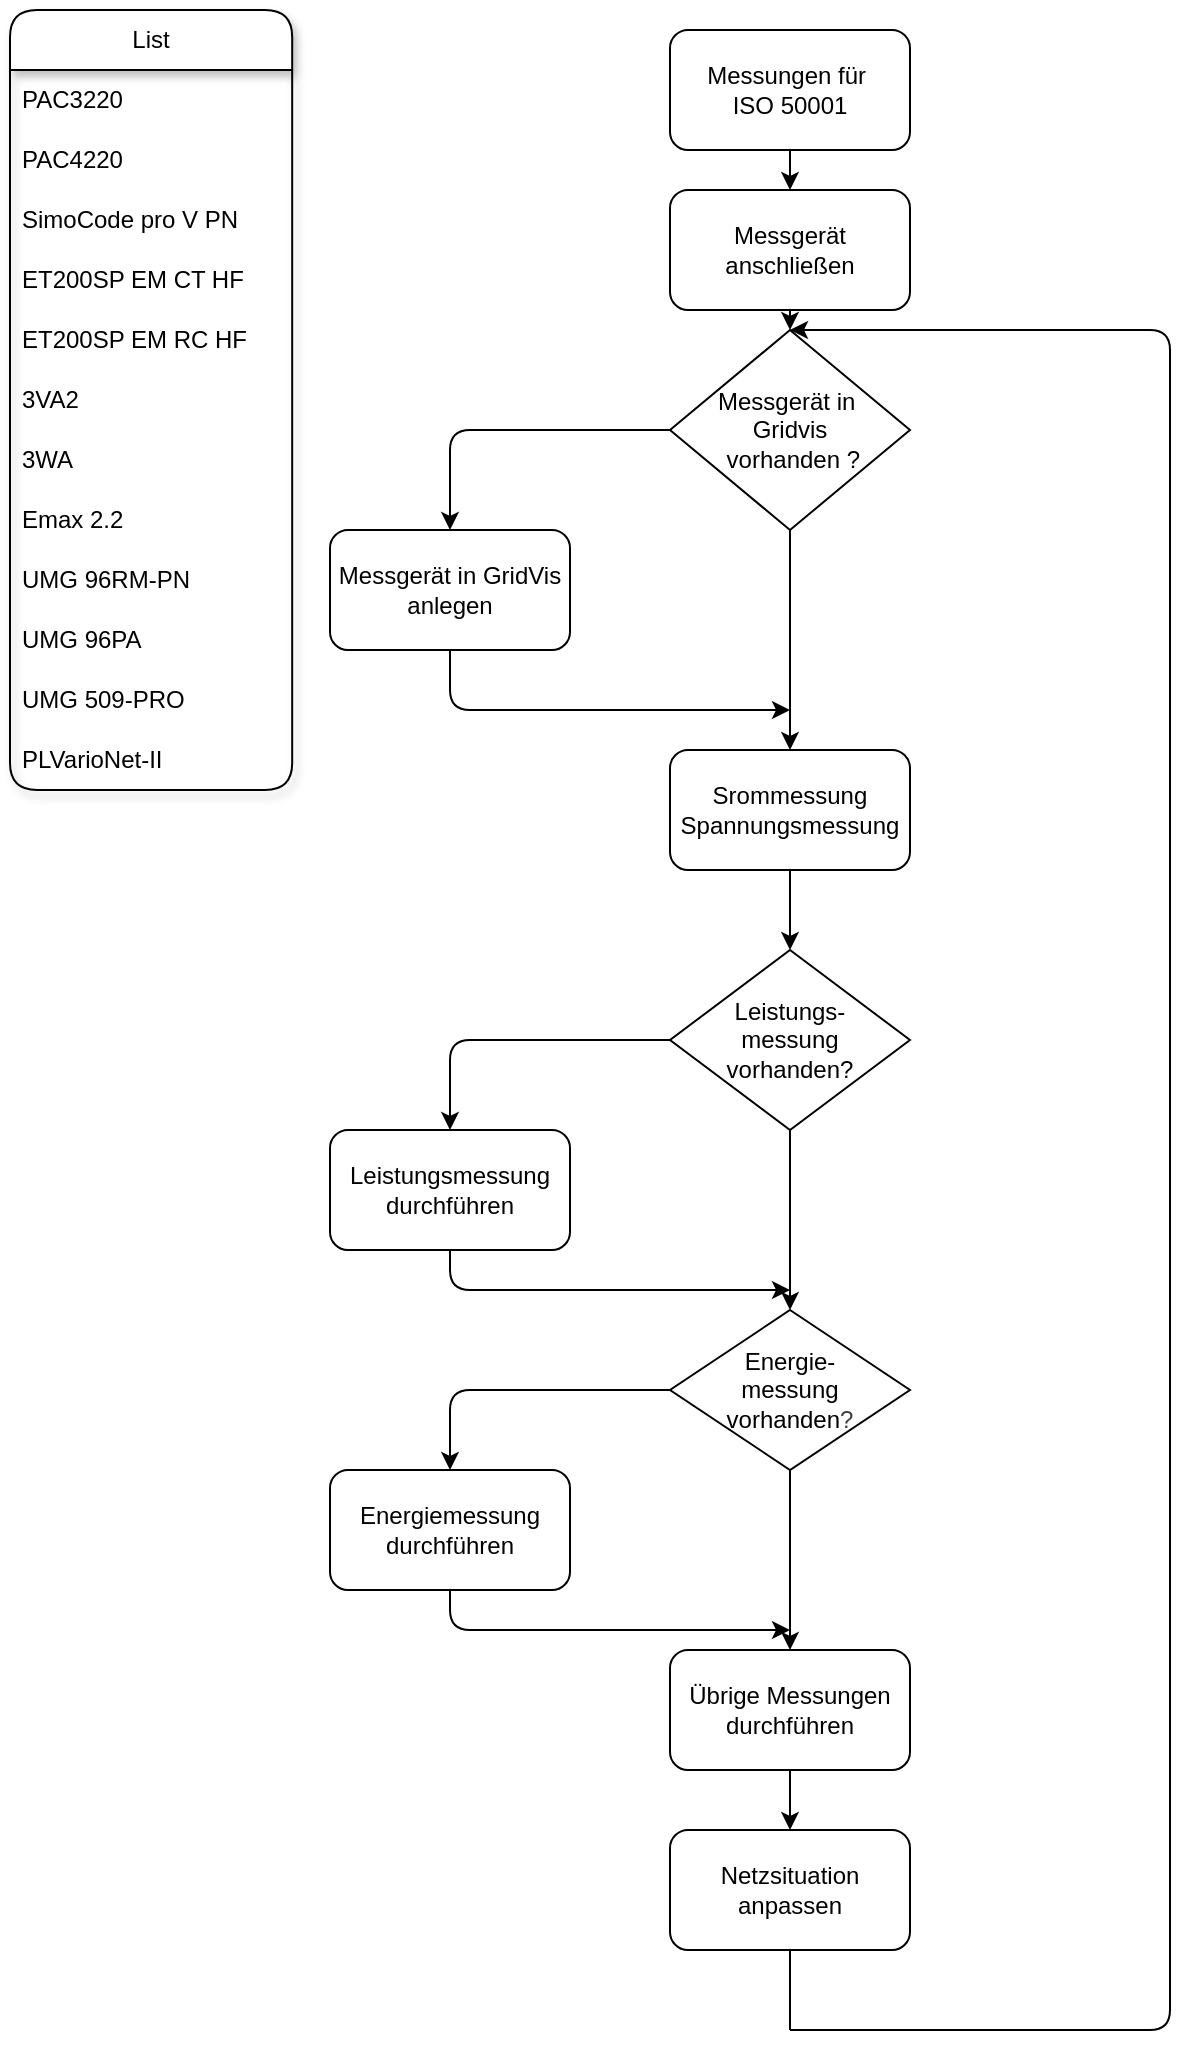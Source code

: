 <mxfile>
    <diagram id="4eLtooiQfZ8Az5qQMPbC" name="Page-1">
        <mxGraphModel dx="1426" dy="921" grid="1" gridSize="10" guides="1" tooltips="1" connect="1" arrows="1" fold="1" page="1" pageScale="1" pageWidth="850" pageHeight="1100" background="#ffffff" math="0" shadow="0">
            <root>
                <mxCell id="0"/>
                <mxCell id="1" parent="0"/>
                <mxCell id="10" style="edgeStyle=none;html=1;exitX=0.5;exitY=1;exitDx=0;exitDy=0;entryX=0.5;entryY=0;entryDx=0;entryDy=0;" edge="1" parent="1" source="2" target="3">
                    <mxGeometry relative="1" as="geometry"/>
                </mxCell>
                <mxCell id="2" value="Messungen für&amp;nbsp;&lt;div&gt;ISO 50001&lt;/div&gt;" style="rounded=1;whiteSpace=wrap;html=1;" vertex="1" parent="1">
                    <mxGeometry x="350" y="40" width="120" height="60" as="geometry"/>
                </mxCell>
                <mxCell id="9" style="edgeStyle=none;html=1;exitX=0.5;exitY=1;exitDx=0;exitDy=0;entryX=0.5;entryY=0;entryDx=0;entryDy=0;" edge="1" parent="1" source="3" target="4">
                    <mxGeometry relative="1" as="geometry"/>
                </mxCell>
                <mxCell id="3" value="Messgerät anschließen" style="rounded=1;whiteSpace=wrap;html=1;" vertex="1" parent="1">
                    <mxGeometry x="350" y="120" width="120" height="60" as="geometry"/>
                </mxCell>
                <mxCell id="7" value="" style="edgeStyle=none;html=1;" edge="1" parent="1" source="4" target="6">
                    <mxGeometry relative="1" as="geometry"/>
                </mxCell>
                <mxCell id="8" style="edgeStyle=none;html=1;entryX=0.5;entryY=0;entryDx=0;entryDy=0;" edge="1" parent="1" source="4" target="5">
                    <mxGeometry relative="1" as="geometry">
                        <Array as="points">
                            <mxPoint x="240" y="240"/>
                        </Array>
                    </mxGeometry>
                </mxCell>
                <mxCell id="4" value="Messgerät in&amp;nbsp;&lt;div&gt;Gridvis&lt;/div&gt;&lt;div&gt;&amp;nbsp;vorhanden ?&lt;/div&gt;" style="rhombus;whiteSpace=wrap;html=1;" vertex="1" parent="1">
                    <mxGeometry x="350" y="190" width="120" height="100" as="geometry"/>
                </mxCell>
                <mxCell id="11" style="edgeStyle=none;html=1;exitX=0.5;exitY=1;exitDx=0;exitDy=0;" edge="1" parent="1" source="5">
                    <mxGeometry relative="1" as="geometry">
                        <mxPoint x="410" y="380" as="targetPoint"/>
                        <Array as="points">
                            <mxPoint x="240" y="380"/>
                        </Array>
                    </mxGeometry>
                </mxCell>
                <mxCell id="5" value="Messgerät in GridVis anlegen" style="rounded=1;whiteSpace=wrap;html=1;" vertex="1" parent="1">
                    <mxGeometry x="180" y="290" width="120" height="60" as="geometry"/>
                </mxCell>
                <mxCell id="13" style="edgeStyle=none;html=1;exitX=0.5;exitY=1;exitDx=0;exitDy=0;entryX=0.5;entryY=0;entryDx=0;entryDy=0;" edge="1" parent="1" source="6" target="14">
                    <mxGeometry relative="1" as="geometry">
                        <mxPoint x="410" y="480" as="targetPoint"/>
                    </mxGeometry>
                </mxCell>
                <mxCell id="6" value="Srommessung&lt;div&gt;Spannungsmessung&lt;/div&gt;" style="rounded=1;whiteSpace=wrap;html=1;" vertex="1" parent="1">
                    <mxGeometry x="350" y="400" width="120" height="60" as="geometry"/>
                </mxCell>
                <mxCell id="20" style="edgeStyle=none;html=1;entryX=0.5;entryY=0;entryDx=0;entryDy=0;" edge="1" parent="1" source="14" target="15">
                    <mxGeometry relative="1" as="geometry">
                        <Array as="points">
                            <mxPoint x="240" y="545"/>
                        </Array>
                    </mxGeometry>
                </mxCell>
                <mxCell id="24" value="" style="edgeStyle=none;html=1;" edge="1" parent="1" source="14" target="16">
                    <mxGeometry relative="1" as="geometry"/>
                </mxCell>
                <mxCell id="14" value="Leistungs-&lt;div&gt;messung&lt;/div&gt;&lt;div&gt;vorhanden?&lt;/div&gt;" style="rhombus;whiteSpace=wrap;html=1;" vertex="1" parent="1">
                    <mxGeometry x="350" y="500" width="120" height="90" as="geometry"/>
                </mxCell>
                <mxCell id="21" style="edgeStyle=none;html=1;exitX=0.5;exitY=1;exitDx=0;exitDy=0;entryX=0.5;entryY=0;entryDx=0;entryDy=0;" edge="1" parent="1">
                    <mxGeometry relative="1" as="geometry">
                        <mxPoint x="240" y="640" as="sourcePoint"/>
                        <mxPoint x="410" y="670" as="targetPoint"/>
                        <Array as="points">
                            <mxPoint x="240" y="670"/>
                        </Array>
                    </mxGeometry>
                </mxCell>
                <mxCell id="15" value="Leistungsmessung durchführen" style="rounded=1;whiteSpace=wrap;html=1;" vertex="1" parent="1">
                    <mxGeometry x="180" y="590" width="120" height="60" as="geometry"/>
                </mxCell>
                <mxCell id="22" style="edgeStyle=none;html=1;entryX=0.5;entryY=0;entryDx=0;entryDy=0;" edge="1" parent="1" source="16" target="17">
                    <mxGeometry relative="1" as="geometry">
                        <Array as="points">
                            <mxPoint x="240" y="720"/>
                        </Array>
                    </mxGeometry>
                </mxCell>
                <mxCell id="25" value="" style="edgeStyle=none;html=1;" edge="1" parent="1" source="16" target="18">
                    <mxGeometry relative="1" as="geometry"/>
                </mxCell>
                <mxCell id="16" value="Energie-&lt;div&gt;messung&lt;/div&gt;&lt;div&gt;vorhanden&lt;span style=&quot;color: rgb(63, 63, 63); background-color: transparent;&quot;&gt;?&lt;/span&gt;&lt;/div&gt;" style="rhombus;whiteSpace=wrap;html=1;" vertex="1" parent="1">
                    <mxGeometry x="350" y="680" width="120" height="80" as="geometry"/>
                </mxCell>
                <mxCell id="23" style="edgeStyle=none;html=1;exitX=0.5;exitY=1;exitDx=0;exitDy=0;entryX=0.5;entryY=0;entryDx=0;entryDy=0;" edge="1" parent="1">
                    <mxGeometry relative="1" as="geometry">
                        <mxPoint x="240" y="810" as="sourcePoint"/>
                        <mxPoint x="410" y="840" as="targetPoint"/>
                        <Array as="points">
                            <mxPoint x="240" y="840"/>
                        </Array>
                    </mxGeometry>
                </mxCell>
                <mxCell id="17" value="Energiemessung&lt;div&gt;durchführen&lt;/div&gt;" style="rounded=1;whiteSpace=wrap;html=1;" vertex="1" parent="1">
                    <mxGeometry x="180" y="760" width="120" height="60" as="geometry"/>
                </mxCell>
                <mxCell id="26" value="" style="edgeStyle=none;html=1;" edge="1" parent="1" source="18" target="19">
                    <mxGeometry relative="1" as="geometry"/>
                </mxCell>
                <mxCell id="18" value="Übrige Messungen durchführen" style="rounded=1;whiteSpace=wrap;html=1;" vertex="1" parent="1">
                    <mxGeometry x="350" y="850" width="120" height="60" as="geometry"/>
                </mxCell>
                <mxCell id="19" value="Netzsituation anpassen" style="rounded=1;whiteSpace=wrap;html=1;" vertex="1" parent="1">
                    <mxGeometry x="350" y="940" width="120" height="60" as="geometry"/>
                </mxCell>
                <mxCell id="28" value="" style="endArrow=none;html=1;exitX=0.5;exitY=1;exitDx=0;exitDy=0;" edge="1" parent="1" source="19">
                    <mxGeometry width="50" height="50" relative="1" as="geometry">
                        <mxPoint x="590" y="700" as="sourcePoint"/>
                        <mxPoint x="410" y="1040" as="targetPoint"/>
                    </mxGeometry>
                </mxCell>
                <mxCell id="29" value="" style="endArrow=classic;html=1;entryX=0.5;entryY=0;entryDx=0;entryDy=0;" edge="1" parent="1" target="4">
                    <mxGeometry width="50" height="50" relative="1" as="geometry">
                        <mxPoint x="410" y="1040" as="sourcePoint"/>
                        <mxPoint x="640" y="860" as="targetPoint"/>
                        <Array as="points">
                            <mxPoint x="600" y="1040"/>
                            <mxPoint x="600" y="190"/>
                        </Array>
                    </mxGeometry>
                </mxCell>
                <mxCell id="42" value="List" style="swimlane;fontStyle=0;childLayout=stackLayout;horizontal=1;startSize=30;horizontalStack=0;resizeParent=1;resizeParentMax=0;resizeLast=0;collapsible=1;marginBottom=0;whiteSpace=wrap;html=1;absoluteArcSize=0;shadow=1;rounded=1;glass=0;aspect=fixed;" vertex="1" parent="1">
                    <mxGeometry x="20" y="30" width="141.09" height="390" as="geometry">
                        <mxRectangle x="20" y="30" width="60" height="30" as="alternateBounds"/>
                    </mxGeometry>
                </mxCell>
                <mxCell id="43" value="PAC3220" style="text;strokeColor=none;fillColor=none;align=left;verticalAlign=middle;spacingLeft=4;spacingRight=4;overflow=hidden;points=[[0,0.5],[1,0.5]];portConstraint=eastwest;rotatable=0;whiteSpace=wrap;html=1;" vertex="1" parent="42">
                    <mxGeometry y="30" width="141.09" height="30" as="geometry"/>
                </mxCell>
                <mxCell id="44" value="PAC4220" style="text;strokeColor=none;fillColor=none;align=left;verticalAlign=middle;spacingLeft=4;spacingRight=4;overflow=hidden;points=[[0,0.5],[1,0.5]];portConstraint=eastwest;rotatable=0;whiteSpace=wrap;html=1;" vertex="1" parent="42">
                    <mxGeometry y="60" width="141.09" height="30" as="geometry"/>
                </mxCell>
                <mxCell id="45" value="SimoCode pro V PN" style="text;strokeColor=none;fillColor=none;align=left;verticalAlign=middle;spacingLeft=4;spacingRight=4;overflow=hidden;points=[[0,0.5],[1,0.5]];portConstraint=eastwest;rotatable=0;whiteSpace=wrap;html=1;" vertex="1" parent="42">
                    <mxGeometry y="90" width="141.09" height="30" as="geometry"/>
                </mxCell>
                <mxCell id="46" value="ET200SP EM CT HF" style="text;align=left;verticalAlign=middle;spacingLeft=4;spacingRight=4;overflow=hidden;points=[[0,0.5],[1,0.5]];portConstraint=eastwest;rotatable=0;whiteSpace=wrap;html=1;" vertex="1" parent="42">
                    <mxGeometry y="120" width="141.09" height="30" as="geometry"/>
                </mxCell>
                <mxCell id="47" value="ET200SP EM RC HF" style="text;strokeColor=none;fillColor=none;align=left;verticalAlign=middle;spacingLeft=4;spacingRight=4;overflow=hidden;points=[[0,0.5],[1,0.5]];portConstraint=eastwest;rotatable=0;whiteSpace=wrap;html=1;" vertex="1" parent="42">
                    <mxGeometry y="150" width="141.09" height="30" as="geometry"/>
                </mxCell>
                <mxCell id="48" value="3VA2" style="text;strokeColor=none;fillColor=none;align=left;verticalAlign=middle;spacingLeft=4;spacingRight=4;overflow=hidden;points=[[0,0.5],[1,0.5]];portConstraint=eastwest;rotatable=0;whiteSpace=wrap;html=1;" vertex="1" parent="42">
                    <mxGeometry y="180" width="141.09" height="30" as="geometry"/>
                </mxCell>
                <mxCell id="49" value="3WA&amp;nbsp;" style="text;strokeColor=none;fillColor=none;align=left;verticalAlign=middle;spacingLeft=4;spacingRight=4;overflow=hidden;points=[[0,0.5],[1,0.5]];portConstraint=eastwest;rotatable=0;whiteSpace=wrap;html=1;" vertex="1" parent="42">
                    <mxGeometry y="210" width="141.09" height="30" as="geometry"/>
                </mxCell>
                <mxCell id="50" value="Emax 2.2" style="text;strokeColor=none;fillColor=none;align=left;verticalAlign=middle;spacingLeft=4;spacingRight=4;overflow=hidden;points=[[0,0.5],[1,0.5]];portConstraint=eastwest;rotatable=0;whiteSpace=wrap;html=1;" vertex="1" parent="42">
                    <mxGeometry y="240" width="141.09" height="30" as="geometry"/>
                </mxCell>
                <mxCell id="51" value="UMG 96RM-PN" style="text;strokeColor=none;fillColor=none;align=left;verticalAlign=middle;spacingLeft=4;spacingRight=4;overflow=hidden;points=[[0,0.5],[1,0.5]];portConstraint=eastwest;rotatable=0;whiteSpace=wrap;html=1;" vertex="1" parent="42">
                    <mxGeometry y="270" width="141.09" height="30" as="geometry"/>
                </mxCell>
                <mxCell id="56" value="UMG 96PA" style="text;strokeColor=none;fillColor=none;align=left;verticalAlign=middle;spacingLeft=4;spacingRight=4;overflow=hidden;points=[[0,0.5],[1,0.5]];portConstraint=eastwest;rotatable=0;whiteSpace=wrap;html=1;" vertex="1" parent="42">
                    <mxGeometry y="300" width="141.09" height="30" as="geometry"/>
                </mxCell>
                <mxCell id="55" value="UMG 509-PRO" style="text;strokeColor=none;fillColor=none;align=left;verticalAlign=middle;spacingLeft=4;spacingRight=4;overflow=hidden;points=[[0,0.5],[1,0.5]];portConstraint=eastwest;rotatable=0;whiteSpace=wrap;html=1;" vertex="1" parent="42">
                    <mxGeometry y="330" width="141.09" height="30" as="geometry"/>
                </mxCell>
                <mxCell id="54" value="PLVarioNet-II" style="text;strokeColor=none;fillColor=none;align=left;verticalAlign=middle;spacingLeft=4;spacingRight=4;overflow=hidden;points=[[0,0.5],[1,0.5]];portConstraint=eastwest;rotatable=0;whiteSpace=wrap;html=1;" vertex="1" parent="42">
                    <mxGeometry y="360" width="141.09" height="30" as="geometry"/>
                </mxCell>
            </root>
        </mxGraphModel>
    </diagram>
</mxfile>